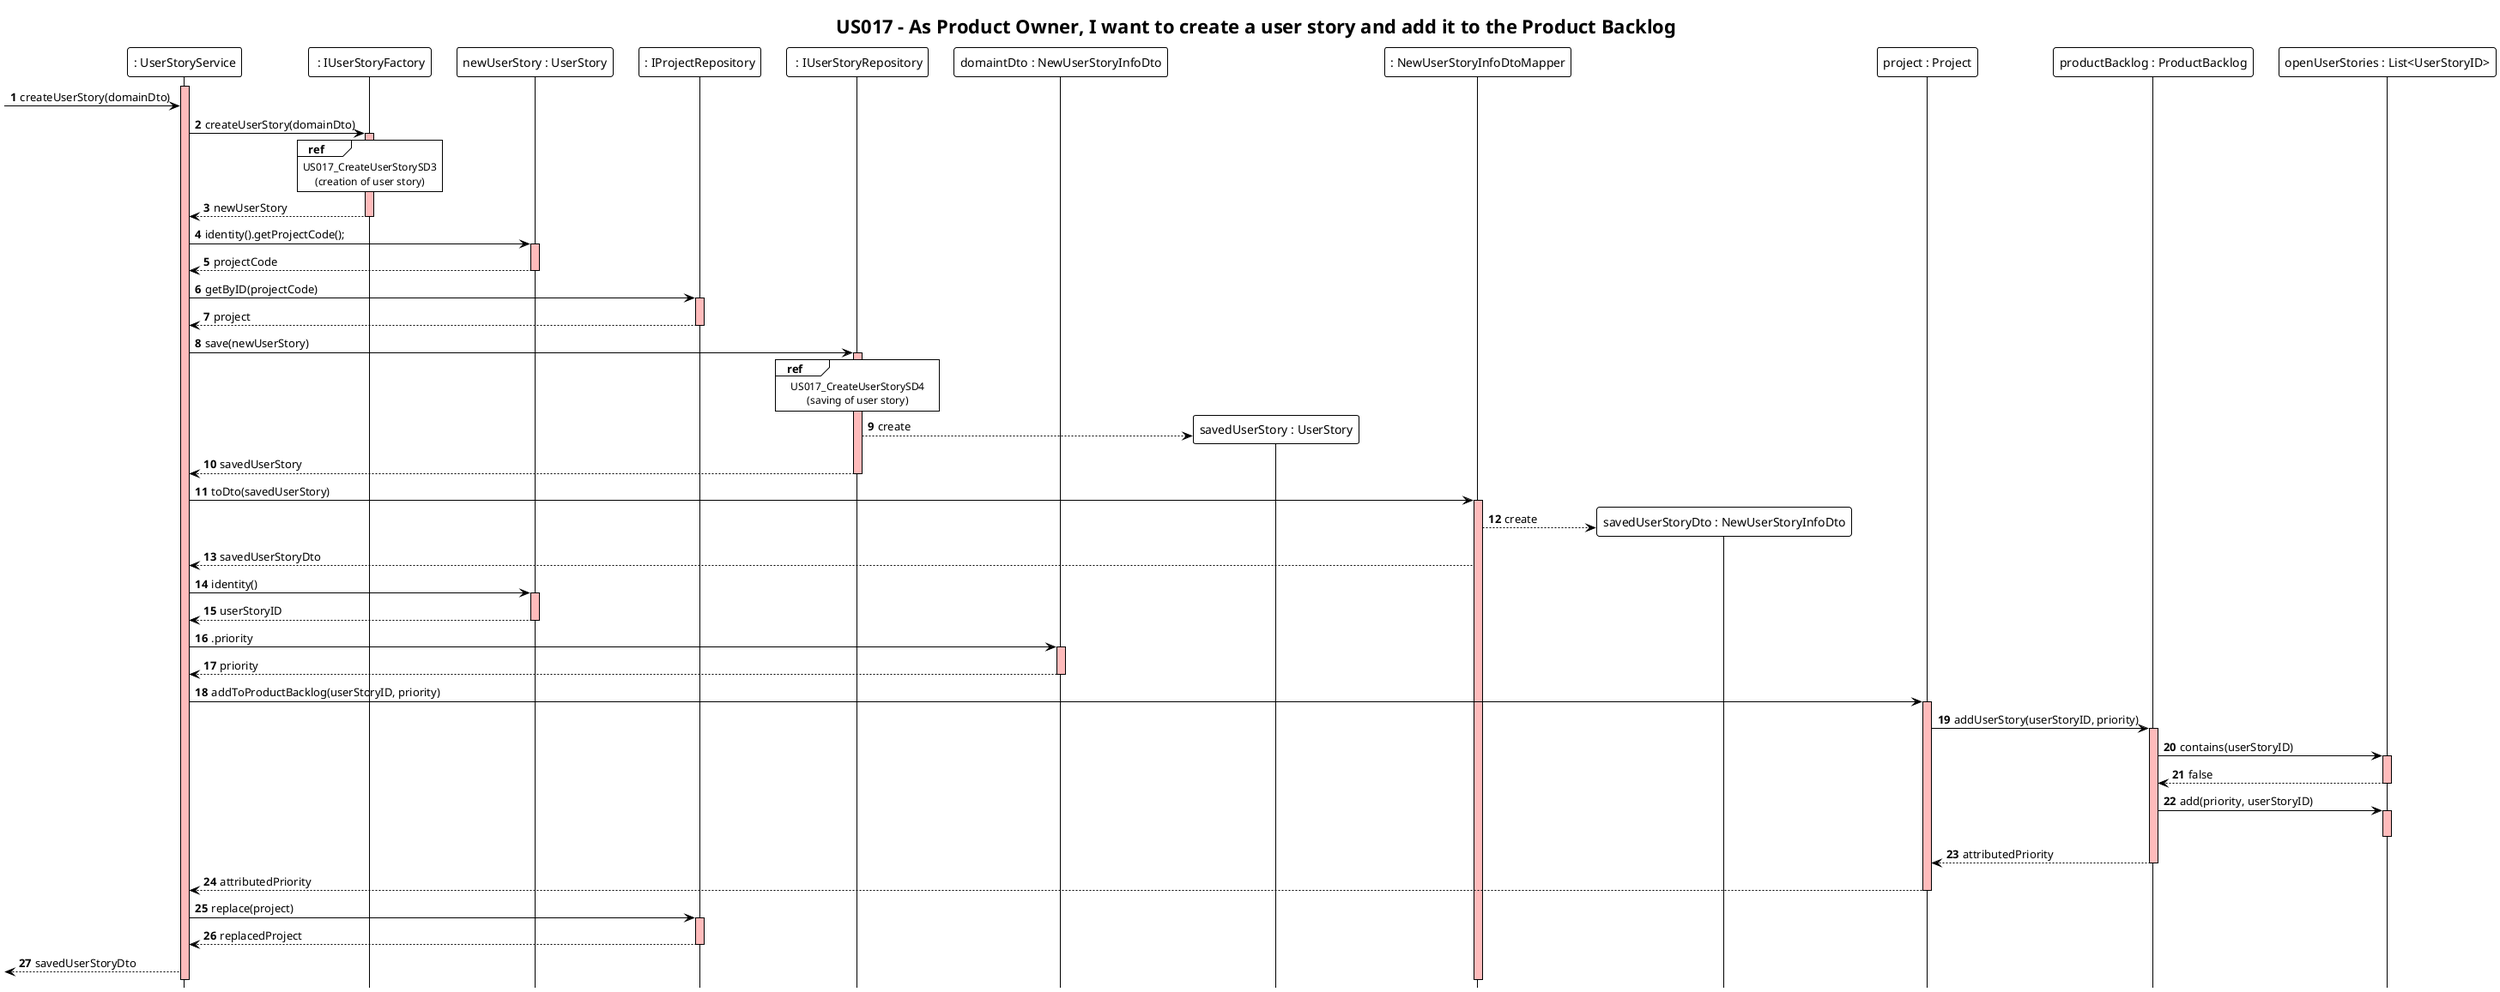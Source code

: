 @startuml
!theme plain
hide footbox
autonumber

skinparam sequence{
LifeLineBackgroundColor #FFBBBB
}

title US017 - As Product Owner, I want to create a user story and add it to the Product Backlog


participant ": UserStoryService" as service
participant " : IUserStoryFactory" as factory
participant "newUserStory : UserStory" as newUserStory
participant ": IProjectRepository" as projectRepository
participant " : IUserStoryRepository" as usRepository
participant "domaintDto : NewUserStoryInfoDto" as inDto
participant "savedUserStory : UserStory" as savedUserStory
participant ": NewUserStoryInfoDtoMapper" as mapper
participant "savedUserStoryDto : NewUserStoryInfoDto" as outDto
participant "project : Project" as project
participant "productBacklog : ProductBacklog" as backlog
participant "openUserStories : List<UserStoryID>" as uslist

activate service
-> service : createUserStory(domainDto)

service -> factory : createUserStory(domainDto)
activate factory
ref over factory: US017_CreateUserStorySD3\n(creation of user story)
factory --> service :newUserStory
deactivate

service -> newUserStory : identity().getProjectCode();
activate newUserStory
newUserStory --> service : projectCode
deactivate

service -> projectRepository: getByID(projectCode)

activate projectRepository
projectRepository --> service: project
deactivate

service -> usRepository :save(newUserStory)
activate usRepository
ref over usRepository : US017_CreateUserStorySD4\n(saving of user story)
usRepository --> savedUserStory ** : create
usRepository --> service: savedUserStory
deactivate

service -> mapper : toDto(savedUserStory)
activate mapper
mapper --> outDto ** : create
mapper --> service : savedUserStoryDto

service -> newUserStory : identity()
activate newUserStory
newUserStory --> service : userStoryID
deactivate

service -> inDto : .priority
activate inDto
inDto --> service : priority
deactivate

service -> project :addToProductBacklog(userStoryID, priority)

activate project
project -> backlog: addUserStory(userStoryID, priority)

activate backlog
backlog -> uslist : contains(userStoryID)

activate uslist
uslist --> backlog : false
deactivate

backlog -> uslist : add(priority, userStoryID)
activate uslist
deactivate

backlog --> project : attributedPriority
deactivate

project --> service : attributedPriority
deactivate

service -> projectRepository : replace(project)
activate projectRepository
projectRepository --> service : replacedProject
deactivate

[<-- service : savedUserStoryDto
@enduml